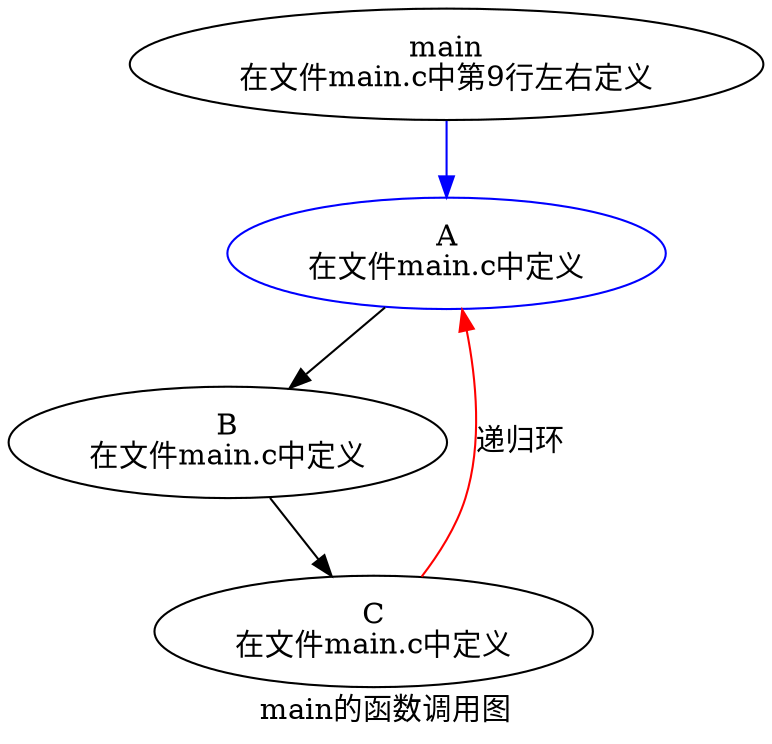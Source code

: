 digraph {
	label="main的函数调用图";
	main[label="main\n在文件main.c中第9行左右定义"];
	A[label="A\n在文件main.c中定义"];
	B[label="B\n在文件main.c中定义"];
	C[label="C\n在文件main.c中定义"];
	C -> A[label="递归环",color=red];
	B -> C;
	A -> B;
	A[color=blue];
	main -> A[color=blue];
}
